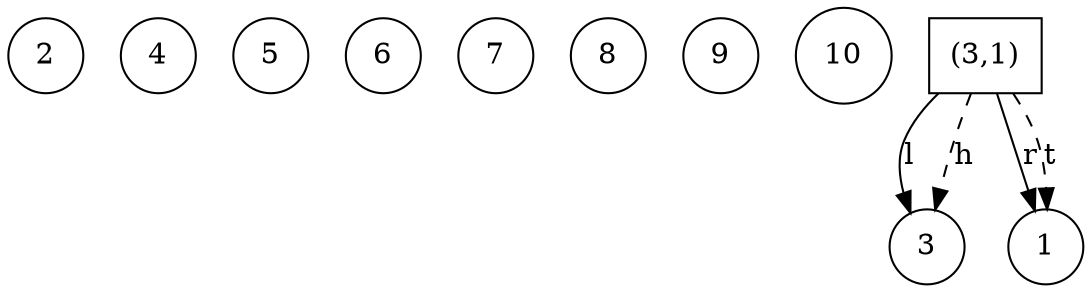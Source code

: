 digraph G {
2 [shape=circle];
4 [shape=circle];
5 [shape=circle];
6 [shape=circle];
7 [shape=circle];
8 [shape=circle];
9 [shape=circle];
10 [shape=circle];
"(3,1)" [shape=box];
3 [shape=circle];
"(3,1)" -> 3 [label=l];
1 [shape=circle];
"(3,1)" -> 1 [label=r];
"(3,1)" -> 3 [style=dashed, label = h];
"(3,1)" -> 1 [style=dashed, label = t];
}
